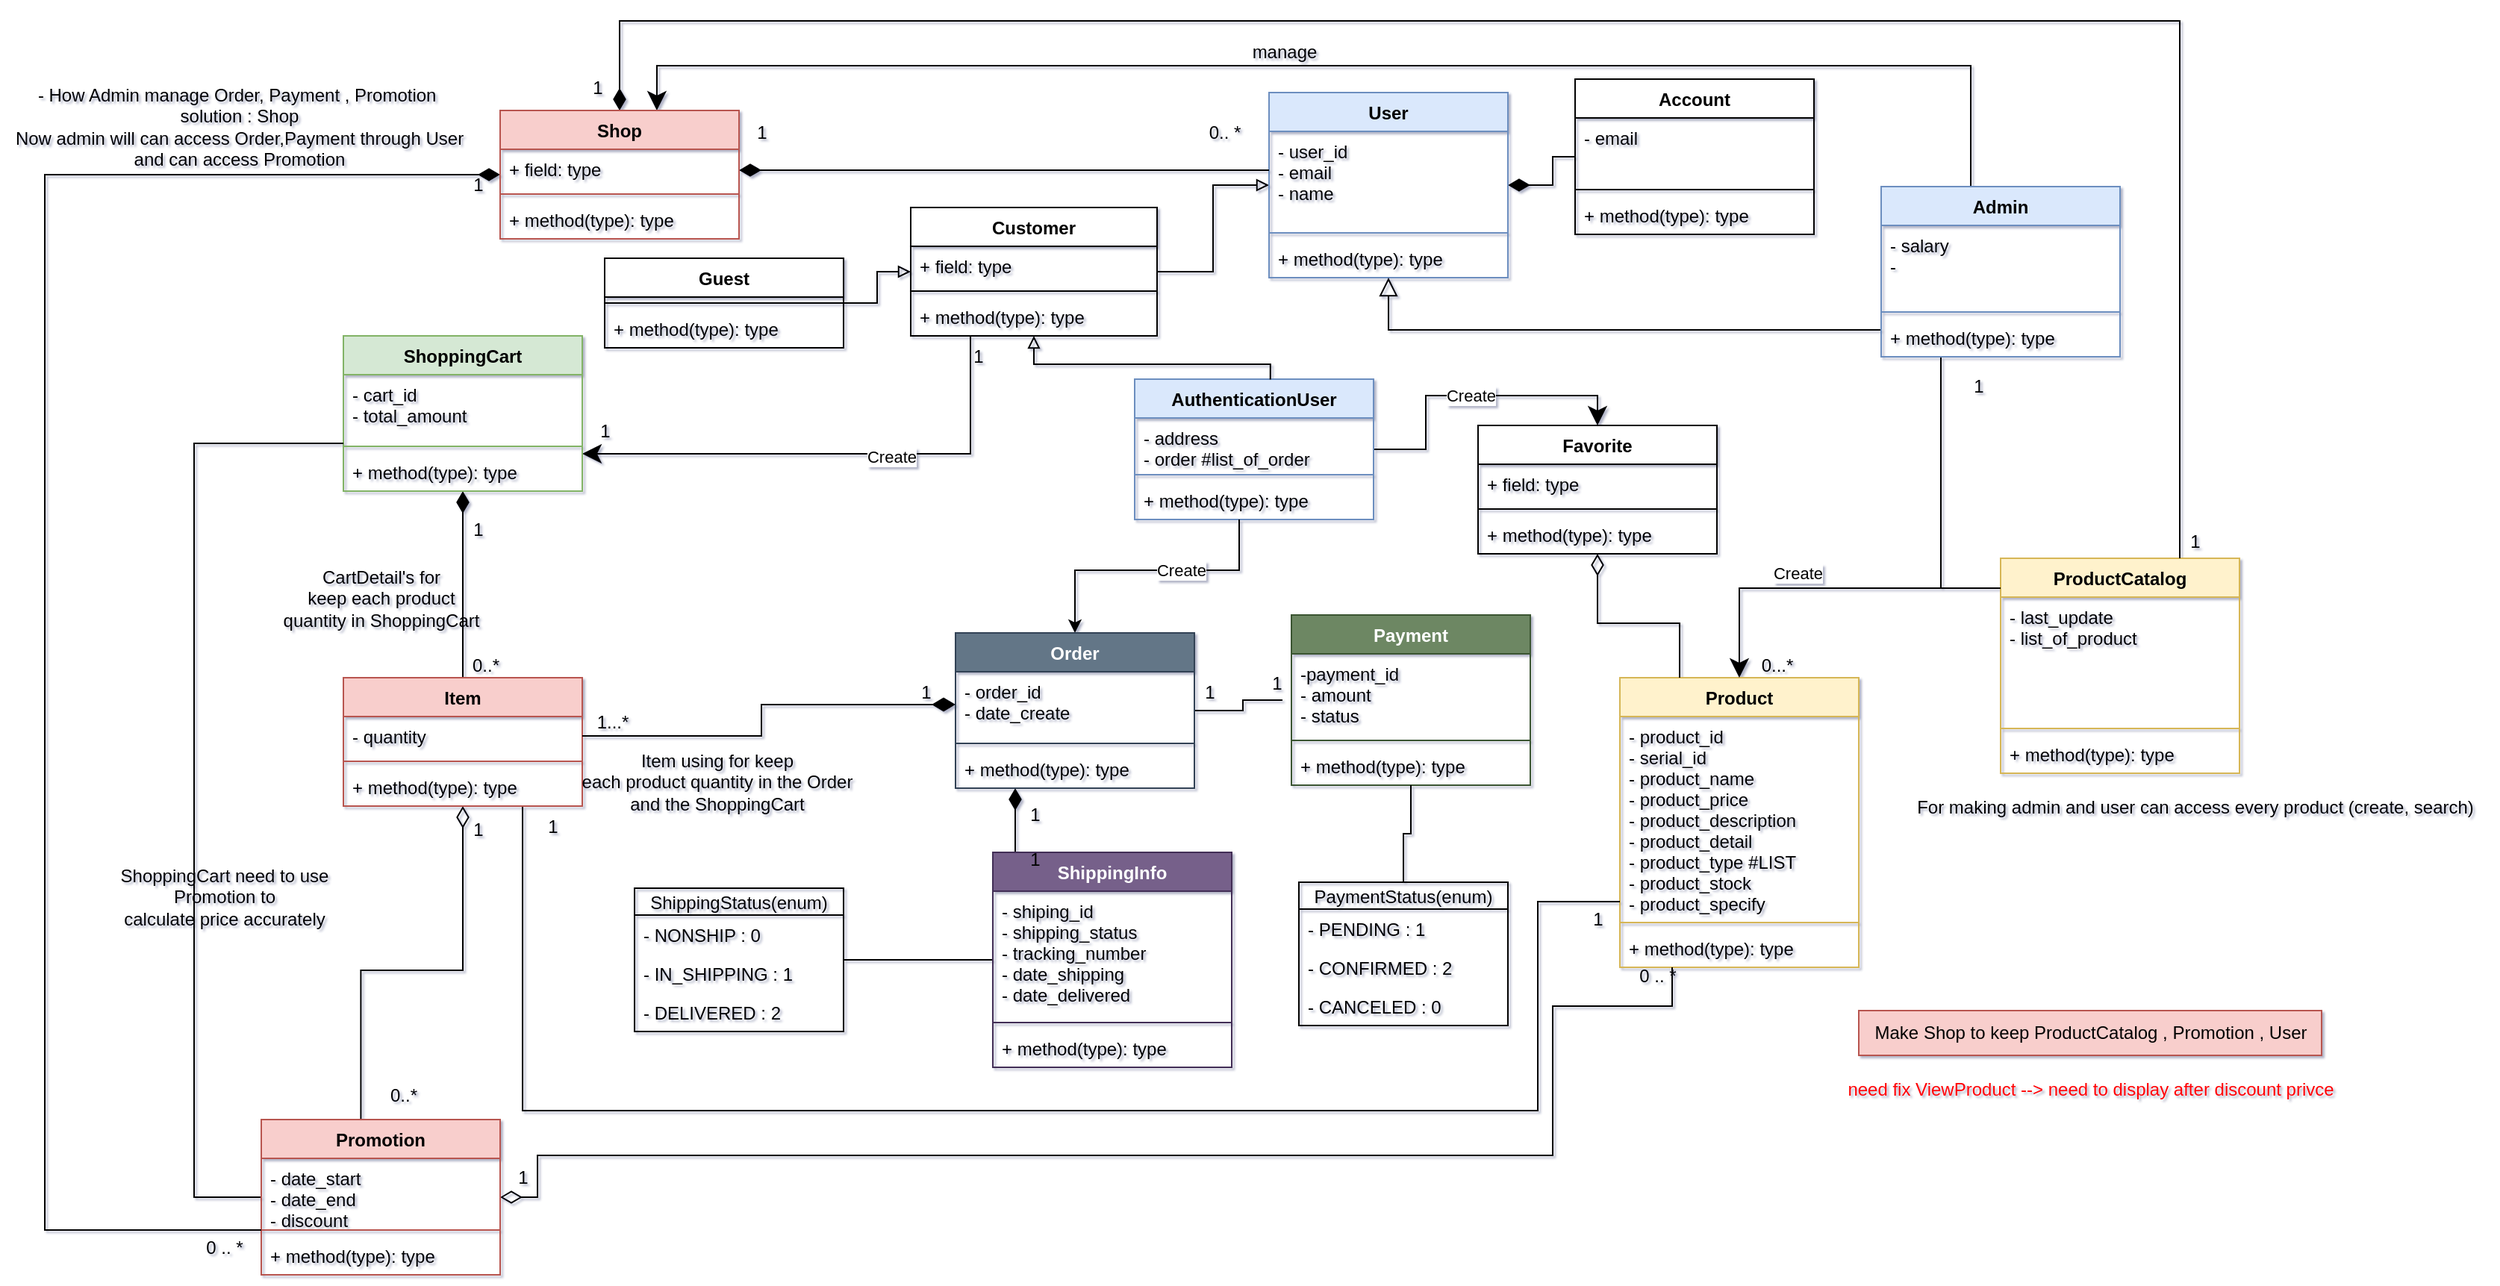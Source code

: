<mxfile version="20.8.16" type="device" pages="3"><diagram name="Class Diagram" id="yyQ4kviEXPBMAZ9-P4U_"><mxGraphModel dx="2195" dy="661" grid="1" gridSize="10" guides="1" tooltips="1" connect="1" arrows="1" fold="1" page="1" pageScale="1" pageWidth="1169" pageHeight="827" background="none" math="0" shadow="1"><root><mxCell id="0"/><mxCell id="1" parent="0"/><mxCell id="QvNh2gSMLt81Gz-3ZLz7-1" value="Product" style="swimlane;fontStyle=1;align=center;verticalAlign=top;childLayout=stackLayout;horizontal=1;startSize=26;horizontalStack=0;resizeParent=1;resizeParentMax=0;resizeLast=0;collapsible=1;marginBottom=0;fillColor=#fff2cc;strokeColor=#d6b656;" parent="1" vertex="1"><mxGeometry x="505" y="460" width="160" height="194" as="geometry"/></mxCell><mxCell id="QvNh2gSMLt81Gz-3ZLz7-2" value="- product_id&#10;- serial_id&#10;- product_name&#10;- product_price&#10;- product_description&#10;- product_detail&#10;- product_type #LIST&#10;- product_stock&#10;- product_specify" style="text;strokeColor=none;fillColor=none;align=left;verticalAlign=top;spacingLeft=4;spacingRight=4;overflow=hidden;rotatable=0;points=[[0,0.5],[1,0.5]];portConstraint=eastwest;" parent="QvNh2gSMLt81Gz-3ZLz7-1" vertex="1"><mxGeometry y="26" width="160" height="134" as="geometry"/></mxCell><mxCell id="QvNh2gSMLt81Gz-3ZLz7-3" value="" style="line;strokeWidth=1;fillColor=none;align=left;verticalAlign=middle;spacingTop=-1;spacingLeft=3;spacingRight=3;rotatable=0;labelPosition=right;points=[];portConstraint=eastwest;strokeColor=inherit;" parent="QvNh2gSMLt81Gz-3ZLz7-1" vertex="1"><mxGeometry y="160" width="160" height="8" as="geometry"/></mxCell><mxCell id="QvNh2gSMLt81Gz-3ZLz7-4" value="+ method(type): type" style="text;strokeColor=none;fillColor=none;align=left;verticalAlign=top;spacingLeft=4;spacingRight=4;overflow=hidden;rotatable=0;points=[[0,0.5],[1,0.5]];portConstraint=eastwest;" parent="QvNh2gSMLt81Gz-3ZLz7-1" vertex="1"><mxGeometry y="168" width="160" height="26" as="geometry"/></mxCell><mxCell id="QvNh2gSMLt81Gz-3ZLz7-5" value="ProductCatalog" style="swimlane;fontStyle=1;align=center;verticalAlign=top;childLayout=stackLayout;horizontal=1;startSize=26;horizontalStack=0;resizeParent=1;resizeParentMax=0;resizeLast=0;collapsible=1;marginBottom=0;fillColor=#fff2cc;strokeColor=#d6b656;" parent="1" vertex="1"><mxGeometry x="760" y="380" width="160" height="144" as="geometry"/></mxCell><mxCell id="QvNh2gSMLt81Gz-3ZLz7-6" value="- last_update&#10;- list_of_product" style="text;strokeColor=none;fillColor=none;align=left;verticalAlign=top;spacingLeft=4;spacingRight=4;overflow=hidden;rotatable=0;points=[[0,0.5],[1,0.5]];portConstraint=eastwest;" parent="QvNh2gSMLt81Gz-3ZLz7-5" vertex="1"><mxGeometry y="26" width="160" height="84" as="geometry"/></mxCell><mxCell id="QvNh2gSMLt81Gz-3ZLz7-7" value="" style="line;strokeWidth=1;fillColor=none;align=left;verticalAlign=middle;spacingTop=-1;spacingLeft=3;spacingRight=3;rotatable=0;labelPosition=right;points=[];portConstraint=eastwest;strokeColor=inherit;" parent="QvNh2gSMLt81Gz-3ZLz7-5" vertex="1"><mxGeometry y="110" width="160" height="8" as="geometry"/></mxCell><mxCell id="QvNh2gSMLt81Gz-3ZLz7-8" value="+ method(type): type" style="text;strokeColor=none;fillColor=none;align=left;verticalAlign=top;spacingLeft=4;spacingRight=4;overflow=hidden;rotatable=0;points=[[0,0.5],[1,0.5]];portConstraint=eastwest;" parent="QvNh2gSMLt81Gz-3ZLz7-5" vertex="1"><mxGeometry y="118" width="160" height="26" as="geometry"/></mxCell><mxCell id="NJMQVedMY5j0znwNlkeL-13" style="edgeStyle=orthogonalEdgeStyle;rounded=0;orthogonalLoop=1;jettySize=auto;html=1;startArrow=block;startFill=0;endArrow=none;endFill=0;" parent="1" source="QvNh2gSMLt81Gz-3ZLz7-9" target="NJMQVedMY5j0znwNlkeL-8" edge="1"><mxGeometry relative="1" as="geometry"/></mxCell><mxCell id="NJMQVedMY5j0znwNlkeL-21" style="edgeStyle=orthogonalEdgeStyle;rounded=0;orthogonalLoop=1;jettySize=auto;html=1;startArrow=diamondThin;startFill=1;endArrow=none;endFill=0;endSize=13;startSize=12;" parent="1" source="QvNh2gSMLt81Gz-3ZLz7-9" target="NJMQVedMY5j0znwNlkeL-17" edge="1"><mxGeometry relative="1" as="geometry"/></mxCell><mxCell id="QvNh2gSMLt81Gz-3ZLz7-9" value="User" style="swimlane;fontStyle=1;align=center;verticalAlign=top;childLayout=stackLayout;horizontal=1;startSize=26;horizontalStack=0;resizeParent=1;resizeParentMax=0;resizeLast=0;collapsible=1;marginBottom=0;fillColor=#dae8fc;strokeColor=#6c8ebf;" parent="1" vertex="1"><mxGeometry x="270" y="68" width="160" height="124" as="geometry"/></mxCell><mxCell id="QvNh2gSMLt81Gz-3ZLz7-10" value="- user_id&#10;- email&#10;- name&#10;" style="text;strokeColor=none;fillColor=none;align=left;verticalAlign=top;spacingLeft=4;spacingRight=4;overflow=hidden;rotatable=0;points=[[0,0.5],[1,0.5]];portConstraint=eastwest;" parent="QvNh2gSMLt81Gz-3ZLz7-9" vertex="1"><mxGeometry y="26" width="160" height="64" as="geometry"/></mxCell><mxCell id="QvNh2gSMLt81Gz-3ZLz7-11" value="" style="line;strokeWidth=1;fillColor=none;align=left;verticalAlign=middle;spacingTop=-1;spacingLeft=3;spacingRight=3;rotatable=0;labelPosition=right;points=[];portConstraint=eastwest;strokeColor=inherit;" parent="QvNh2gSMLt81Gz-3ZLz7-9" vertex="1"><mxGeometry y="90" width="160" height="8" as="geometry"/></mxCell><mxCell id="QvNh2gSMLt81Gz-3ZLz7-12" value="+ method(type): type" style="text;strokeColor=none;fillColor=none;align=left;verticalAlign=top;spacingLeft=4;spacingRight=4;overflow=hidden;rotatable=0;points=[[0,0.5],[1,0.5]];portConstraint=eastwest;" parent="QvNh2gSMLt81Gz-3ZLz7-9" vertex="1"><mxGeometry y="98" width="160" height="26" as="geometry"/></mxCell><mxCell id="QvNh2gSMLt81Gz-3ZLz7-74" style="edgeStyle=orthogonalEdgeStyle;rounded=0;orthogonalLoop=1;jettySize=auto;html=1;startArrow=none;startFill=0;endArrow=classic;endFill=1;startSize=12;endSize=10;" parent="1" source="NJMQVedMY5j0znwNlkeL-8" target="QvNh2gSMLt81Gz-3ZLz7-64" edge="1"><mxGeometry relative="1" as="geometry"><Array as="points"><mxPoint x="70" y="310"/></Array></mxGeometry></mxCell><mxCell id="QvNh2gSMLt81Gz-3ZLz7-75" value="Create" style="edgeLabel;html=1;align=center;verticalAlign=middle;resizable=0;points=[];" parent="QvNh2gSMLt81Gz-3ZLz7-74" vertex="1" connectable="0"><mxGeometry x="-0.222" y="2" relative="1" as="geometry"><mxPoint as="offset"/></mxGeometry></mxCell><mxCell id="QvNh2gSMLt81Gz-3ZLz7-145" style="edgeStyle=orthogonalEdgeStyle;rounded=0;orthogonalLoop=1;jettySize=auto;html=1;entryX=0.5;entryY=0;entryDx=0;entryDy=0;startArrow=none;startFill=0;endArrow=classic;endFill=1;startSize=12;endSize=10;" parent="1" source="QvNh2gSMLt81Gz-3ZLz7-13" target="QvNh2gSMLt81Gz-3ZLz7-141" edge="1"><mxGeometry relative="1" as="geometry"/></mxCell><mxCell id="QvNh2gSMLt81Gz-3ZLz7-146" value="Create" style="edgeLabel;html=1;align=center;verticalAlign=middle;resizable=0;points=[];" parent="QvNh2gSMLt81Gz-3ZLz7-145" vertex="1" connectable="0"><mxGeometry x="-0.019" relative="1" as="geometry"><mxPoint as="offset"/></mxGeometry></mxCell><mxCell id="QvNh2gSMLt81Gz-3ZLz7-13" value="AuthenticationUser" style="swimlane;fontStyle=1;align=center;verticalAlign=top;childLayout=stackLayout;horizontal=1;startSize=26;horizontalStack=0;resizeParent=1;resizeParentMax=0;resizeLast=0;collapsible=1;marginBottom=0;fillColor=#dae8fc;strokeColor=#6c8ebf;" parent="1" vertex="1"><mxGeometry x="180" y="260" width="160" height="94" as="geometry"/></mxCell><mxCell id="QvNh2gSMLt81Gz-3ZLz7-14" value="- address &#10;- order #list_of_order" style="text;strokeColor=none;fillColor=none;align=left;verticalAlign=top;spacingLeft=4;spacingRight=4;overflow=hidden;rotatable=0;points=[[0,0.5],[1,0.5]];portConstraint=eastwest;" parent="QvNh2gSMLt81Gz-3ZLz7-13" vertex="1"><mxGeometry y="26" width="160" height="34" as="geometry"/></mxCell><mxCell id="QvNh2gSMLt81Gz-3ZLz7-15" value="" style="line;strokeWidth=1;fillColor=none;align=left;verticalAlign=middle;spacingTop=-1;spacingLeft=3;spacingRight=3;rotatable=0;labelPosition=right;points=[];portConstraint=eastwest;strokeColor=inherit;" parent="QvNh2gSMLt81Gz-3ZLz7-13" vertex="1"><mxGeometry y="60" width="160" height="8" as="geometry"/></mxCell><mxCell id="QvNh2gSMLt81Gz-3ZLz7-16" value="+ method(type): type" style="text;strokeColor=none;fillColor=none;align=left;verticalAlign=top;spacingLeft=4;spacingRight=4;overflow=hidden;rotatable=0;points=[[0,0.5],[1,0.5]];portConstraint=eastwest;" parent="QvNh2gSMLt81Gz-3ZLz7-13" vertex="1"><mxGeometry y="68" width="160" height="26" as="geometry"/></mxCell><mxCell id="QvNh2gSMLt81Gz-3ZLz7-22" style="edgeStyle=orthogonalEdgeStyle;rounded=0;orthogonalLoop=1;jettySize=auto;html=1;endArrow=block;endFill=0;endSize=10;" parent="1" source="QvNh2gSMLt81Gz-3ZLz7-17" target="QvNh2gSMLt81Gz-3ZLz7-9" edge="1"><mxGeometry relative="1" as="geometry"><Array as="points"><mxPoint x="470" y="227"/><mxPoint x="410" y="227"/></Array></mxGeometry></mxCell><mxCell id="QvNh2gSMLt81Gz-3ZLz7-30" value="Create" style="edgeStyle=orthogonalEdgeStyle;rounded=0;orthogonalLoop=1;jettySize=auto;html=1;entryX=0.5;entryY=0;entryDx=0;entryDy=0;endArrow=classic;endFill=1;endSize=10;" parent="1" source="QvNh2gSMLt81Gz-3ZLz7-17" target="QvNh2gSMLt81Gz-3ZLz7-1" edge="1"><mxGeometry x="0.434" y="-10" relative="1" as="geometry"><Array as="points"><mxPoint x="720" y="400"/><mxPoint x="585" y="400"/></Array><mxPoint as="offset"/></mxGeometry></mxCell><mxCell id="QvNh2gSMLt81Gz-3ZLz7-35" style="edgeStyle=orthogonalEdgeStyle;rounded=0;orthogonalLoop=1;jettySize=auto;html=1;endArrow=none;endFill=0;endSize=10;" parent="1" source="QvNh2gSMLt81Gz-3ZLz7-17" target="QvNh2gSMLt81Gz-3ZLz7-5" edge="1"><mxGeometry relative="1" as="geometry"><Array as="points"><mxPoint x="720" y="400"/></Array></mxGeometry></mxCell><mxCell id="QvNh2gSMLt81Gz-3ZLz7-136" style="edgeStyle=orthogonalEdgeStyle;rounded=0;orthogonalLoop=1;jettySize=auto;html=1;entryX=0.656;entryY=0;entryDx=0;entryDy=0;entryPerimeter=0;startArrow=none;startFill=0;endArrow=classic;endFill=1;startSize=12;endSize=10;" parent="1" source="QvNh2gSMLt81Gz-3ZLz7-17" target="QvNh2gSMLt81Gz-3ZLz7-118" edge="1"><mxGeometry relative="1" as="geometry"><Array as="points"><mxPoint x="740" y="50"/><mxPoint x="-140" y="50"/></Array></mxGeometry></mxCell><mxCell id="QvNh2gSMLt81Gz-3ZLz7-17" value="Admin" style="swimlane;fontStyle=1;align=center;verticalAlign=top;childLayout=stackLayout;horizontal=1;startSize=26;horizontalStack=0;resizeParent=1;resizeParentMax=0;resizeLast=0;collapsible=1;marginBottom=0;fillColor=#dae8fc;strokeColor=#6c8ebf;" parent="1" vertex="1"><mxGeometry x="680" y="131" width="160" height="114" as="geometry"/></mxCell><mxCell id="QvNh2gSMLt81Gz-3ZLz7-18" value="- salary&#10;- " style="text;strokeColor=none;fillColor=none;align=left;verticalAlign=top;spacingLeft=4;spacingRight=4;overflow=hidden;rotatable=0;points=[[0,0.5],[1,0.5]];portConstraint=eastwest;" parent="QvNh2gSMLt81Gz-3ZLz7-17" vertex="1"><mxGeometry y="26" width="160" height="54" as="geometry"/></mxCell><mxCell id="QvNh2gSMLt81Gz-3ZLz7-19" value="" style="line;strokeWidth=1;fillColor=none;align=left;verticalAlign=middle;spacingTop=-1;spacingLeft=3;spacingRight=3;rotatable=0;labelPosition=right;points=[];portConstraint=eastwest;strokeColor=inherit;" parent="QvNh2gSMLt81Gz-3ZLz7-17" vertex="1"><mxGeometry y="80" width="160" height="8" as="geometry"/></mxCell><mxCell id="QvNh2gSMLt81Gz-3ZLz7-20" value="+ method(type): type" style="text;strokeColor=none;fillColor=none;align=left;verticalAlign=top;spacingLeft=4;spacingRight=4;overflow=hidden;rotatable=0;points=[[0,0.5],[1,0.5]];portConstraint=eastwest;" parent="QvNh2gSMLt81Gz-3ZLz7-17" vertex="1"><mxGeometry y="88" width="160" height="26" as="geometry"/></mxCell><mxCell id="QvNh2gSMLt81Gz-3ZLz7-45" style="edgeStyle=orthogonalEdgeStyle;rounded=0;orthogonalLoop=1;jettySize=auto;html=1;startArrow=classic;startFill=1;endArrow=none;endFill=0;endSize=10;" parent="1" source="QvNh2gSMLt81Gz-3ZLz7-41" target="QvNh2gSMLt81Gz-3ZLz7-13" edge="1"><mxGeometry relative="1" as="geometry"><Array as="points"><mxPoint x="140" y="388"/><mxPoint x="250" y="388"/></Array></mxGeometry></mxCell><mxCell id="QvNh2gSMLt81Gz-3ZLz7-58" value="Create" style="edgeLabel;html=1;align=center;verticalAlign=middle;resizable=0;points=[];" parent="QvNh2gSMLt81Gz-3ZLz7-45" vertex="1" connectable="0"><mxGeometry x="0.216" relative="1" as="geometry"><mxPoint as="offset"/></mxGeometry></mxCell><mxCell id="QvNh2gSMLt81Gz-3ZLz7-57" style="edgeStyle=orthogonalEdgeStyle;rounded=0;orthogonalLoop=1;jettySize=auto;html=1;startArrow=diamondThin;startFill=1;endArrow=none;endFill=0;endSize=10;startSize=12;" parent="1" source="QvNh2gSMLt81Gz-3ZLz7-41" target="QvNh2gSMLt81Gz-3ZLz7-52" edge="1"><mxGeometry relative="1" as="geometry"><Array as="points"><mxPoint x="100" y="570"/><mxPoint x="100" y="570"/></Array></mxGeometry></mxCell><mxCell id="NJMQVedMY5j0znwNlkeL-33" style="edgeStyle=orthogonalEdgeStyle;rounded=0;orthogonalLoop=1;jettySize=auto;html=1;fontColor=#000000;startArrow=none;startFill=0;endArrow=none;endFill=0;startSize=12;endSize=13;targetPerimeterSpacing=6;" parent="1" source="QvNh2gSMLt81Gz-3ZLz7-41" target="QvNh2gSMLt81Gz-3ZLz7-109" edge="1"><mxGeometry relative="1" as="geometry"/></mxCell><mxCell id="QvNh2gSMLt81Gz-3ZLz7-41" value="Order" style="swimlane;fontStyle=1;align=center;verticalAlign=top;childLayout=stackLayout;horizontal=1;startSize=26;horizontalStack=0;resizeParent=1;resizeParentMax=0;resizeLast=0;collapsible=1;marginBottom=0;fillColor=#647687;fontColor=#ffffff;strokeColor=#314354;" parent="1" vertex="1"><mxGeometry x="60" y="430" width="160" height="104" as="geometry"/></mxCell><mxCell id="QvNh2gSMLt81Gz-3ZLz7-42" value="- order_id&#10;- date_create&#10;" style="text;strokeColor=none;fillColor=none;align=left;verticalAlign=top;spacingLeft=4;spacingRight=4;overflow=hidden;rotatable=0;points=[[0,0.5],[1,0.5]];portConstraint=eastwest;" parent="QvNh2gSMLt81Gz-3ZLz7-41" vertex="1"><mxGeometry y="26" width="160" height="44" as="geometry"/></mxCell><mxCell id="QvNh2gSMLt81Gz-3ZLz7-43" value="" style="line;strokeWidth=1;fillColor=none;align=left;verticalAlign=middle;spacingTop=-1;spacingLeft=3;spacingRight=3;rotatable=0;labelPosition=right;points=[];portConstraint=eastwest;strokeColor=inherit;" parent="QvNh2gSMLt81Gz-3ZLz7-41" vertex="1"><mxGeometry y="70" width="160" height="8" as="geometry"/></mxCell><mxCell id="QvNh2gSMLt81Gz-3ZLz7-44" value="+ method(type): type" style="text;strokeColor=none;fillColor=none;align=left;verticalAlign=top;spacingLeft=4;spacingRight=4;overflow=hidden;rotatable=0;points=[[0,0.5],[1,0.5]];portConstraint=eastwest;" parent="QvNh2gSMLt81Gz-3ZLz7-41" vertex="1"><mxGeometry y="78" width="160" height="26" as="geometry"/></mxCell><mxCell id="QvNh2gSMLt81Gz-3ZLz7-170" style="edgeStyle=orthogonalEdgeStyle;rounded=0;orthogonalLoop=1;jettySize=auto;html=1;startArrow=none;startFill=0;endArrow=none;endFill=0;startSize=12;endSize=10;" parent="1" source="QvNh2gSMLt81Gz-3ZLz7-52" target="QvNh2gSMLt81Gz-3ZLz7-159" edge="1"><mxGeometry relative="1" as="geometry"/></mxCell><mxCell id="QvNh2gSMLt81Gz-3ZLz7-52" value="ShippingInfo" style="swimlane;fontStyle=1;align=center;verticalAlign=top;childLayout=stackLayout;horizontal=1;startSize=26;horizontalStack=0;resizeParent=1;resizeParentMax=0;resizeLast=0;collapsible=1;marginBottom=0;fillColor=#76608a;fontColor=#ffffff;strokeColor=#432D57;" parent="1" vertex="1"><mxGeometry x="85" y="577" width="160" height="144" as="geometry"/></mxCell><mxCell id="QvNh2gSMLt81Gz-3ZLz7-53" value="- shiping_id&#10;- shipping_status&#10;- tracking_number&#10;- date_shipping&#10;- date_delivered" style="text;strokeColor=none;fillColor=none;align=left;verticalAlign=top;spacingLeft=4;spacingRight=4;overflow=hidden;rotatable=0;points=[[0,0.5],[1,0.5]];portConstraint=eastwest;" parent="QvNh2gSMLt81Gz-3ZLz7-52" vertex="1"><mxGeometry y="26" width="160" height="84" as="geometry"/></mxCell><mxCell id="QvNh2gSMLt81Gz-3ZLz7-54" value="" style="line;strokeWidth=1;fillColor=none;align=left;verticalAlign=middle;spacingTop=-1;spacingLeft=3;spacingRight=3;rotatable=0;labelPosition=right;points=[];portConstraint=eastwest;strokeColor=inherit;" parent="QvNh2gSMLt81Gz-3ZLz7-52" vertex="1"><mxGeometry y="110" width="160" height="8" as="geometry"/></mxCell><mxCell id="QvNh2gSMLt81Gz-3ZLz7-55" value="+ method(type): type" style="text;strokeColor=none;fillColor=none;align=left;verticalAlign=top;spacingLeft=4;spacingRight=4;overflow=hidden;rotatable=0;points=[[0,0.5],[1,0.5]];portConstraint=eastwest;" parent="QvNh2gSMLt81Gz-3ZLz7-52" vertex="1"><mxGeometry y="118" width="160" height="26" as="geometry"/></mxCell><mxCell id="QvNh2gSMLt81Gz-3ZLz7-76" style="edgeStyle=orthogonalEdgeStyle;rounded=0;orthogonalLoop=1;jettySize=auto;html=1;startArrow=diamondThin;startFill=1;endArrow=none;endFill=0;startSize=12;endSize=10;" parent="1" source="QvNh2gSMLt81Gz-3ZLz7-64" target="QvNh2gSMLt81Gz-3ZLz7-69" edge="1"><mxGeometry relative="1" as="geometry"/></mxCell><mxCell id="QvNh2gSMLt81Gz-3ZLz7-64" value="ShoppingCart" style="swimlane;fontStyle=1;align=center;verticalAlign=top;childLayout=stackLayout;horizontal=1;startSize=26;horizontalStack=0;resizeParent=1;resizeParentMax=0;resizeLast=0;collapsible=1;marginBottom=0;fillColor=#d5e8d4;strokeColor=#82b366;" parent="1" vertex="1"><mxGeometry x="-350" y="231" width="160" height="104" as="geometry"/></mxCell><mxCell id="QvNh2gSMLt81Gz-3ZLz7-65" value="- cart_id&#10;- total_amount" style="text;strokeColor=none;fillColor=none;align=left;verticalAlign=top;spacingLeft=4;spacingRight=4;overflow=hidden;rotatable=0;points=[[0,0.5],[1,0.5]];portConstraint=eastwest;" parent="QvNh2gSMLt81Gz-3ZLz7-64" vertex="1"><mxGeometry y="26" width="160" height="44" as="geometry"/></mxCell><mxCell id="QvNh2gSMLt81Gz-3ZLz7-66" value="" style="line;strokeWidth=1;fillColor=none;align=left;verticalAlign=middle;spacingTop=-1;spacingLeft=3;spacingRight=3;rotatable=0;labelPosition=right;points=[];portConstraint=eastwest;strokeColor=inherit;" parent="QvNh2gSMLt81Gz-3ZLz7-64" vertex="1"><mxGeometry y="70" width="160" height="8" as="geometry"/></mxCell><mxCell id="QvNh2gSMLt81Gz-3ZLz7-67" value="+ method(type): type" style="text;strokeColor=none;fillColor=none;align=left;verticalAlign=top;spacingLeft=4;spacingRight=4;overflow=hidden;rotatable=0;points=[[0,0.5],[1,0.5]];portConstraint=eastwest;" parent="QvNh2gSMLt81Gz-3ZLz7-64" vertex="1"><mxGeometry y="78" width="160" height="26" as="geometry"/></mxCell><mxCell id="QvNh2gSMLt81Gz-3ZLz7-78" style="edgeStyle=orthogonalEdgeStyle;rounded=0;orthogonalLoop=1;jettySize=auto;html=1;startArrow=none;startFill=0;endArrow=none;endFill=0;startSize=12;endSize=10;" parent="1" source="QvNh2gSMLt81Gz-3ZLz7-69" target="QvNh2gSMLt81Gz-3ZLz7-1" edge="1"><mxGeometry relative="1" as="geometry"><Array as="points"><mxPoint x="-230" y="750"/><mxPoint x="450" y="750"/><mxPoint x="450" y="610"/></Array></mxGeometry></mxCell><mxCell id="NJMQVedMY5j0znwNlkeL-25" style="edgeStyle=orthogonalEdgeStyle;rounded=0;orthogonalLoop=1;jettySize=auto;html=1;entryX=0.417;entryY=0.014;entryDx=0;entryDy=0;entryPerimeter=0;fontColor=#ff0000;startArrow=diamondThin;startFill=0;endArrow=none;endFill=0;startSize=12;endSize=13;targetPerimeterSpacing=6;" parent="1" source="QvNh2gSMLt81Gz-3ZLz7-69" target="QvNh2gSMLt81Gz-3ZLz7-103" edge="1"><mxGeometry relative="1" as="geometry"/></mxCell><mxCell id="QvNh2gSMLt81Gz-3ZLz7-69" value="Item" style="swimlane;fontStyle=1;align=center;verticalAlign=top;childLayout=stackLayout;horizontal=1;startSize=26;horizontalStack=0;resizeParent=1;resizeParentMax=0;resizeLast=0;collapsible=1;marginBottom=0;fillColor=#f8cecc;strokeColor=#b85450;" parent="1" vertex="1"><mxGeometry x="-350" y="460" width="160" height="86" as="geometry"/></mxCell><mxCell id="QvNh2gSMLt81Gz-3ZLz7-70" value="- quantity" style="text;strokeColor=none;fillColor=none;align=left;verticalAlign=top;spacingLeft=4;spacingRight=4;overflow=hidden;rotatable=0;points=[[0,0.5],[1,0.5]];portConstraint=eastwest;" parent="QvNh2gSMLt81Gz-3ZLz7-69" vertex="1"><mxGeometry y="26" width="160" height="26" as="geometry"/></mxCell><mxCell id="QvNh2gSMLt81Gz-3ZLz7-71" value="" style="line;strokeWidth=1;fillColor=none;align=left;verticalAlign=middle;spacingTop=-1;spacingLeft=3;spacingRight=3;rotatable=0;labelPosition=right;points=[];portConstraint=eastwest;strokeColor=inherit;" parent="QvNh2gSMLt81Gz-3ZLz7-69" vertex="1"><mxGeometry y="52" width="160" height="8" as="geometry"/></mxCell><mxCell id="QvNh2gSMLt81Gz-3ZLz7-72" value="+ method(type): type" style="text;strokeColor=none;fillColor=none;align=left;verticalAlign=top;spacingLeft=4;spacingRight=4;overflow=hidden;rotatable=0;points=[[0,0.5],[1,0.5]];portConstraint=eastwest;" parent="QvNh2gSMLt81Gz-3ZLz7-69" vertex="1"><mxGeometry y="60" width="160" height="26" as="geometry"/></mxCell><mxCell id="QvNh2gSMLt81Gz-3ZLz7-79" value="For making admin and user can access every product (create, search)" style="text;html=1;align=center;verticalAlign=middle;resizable=0;points=[];autosize=1;strokeColor=none;fillColor=none;" parent="1" vertex="1"><mxGeometry x="690" y="532" width="400" height="30" as="geometry"/></mxCell><mxCell id="QvNh2gSMLt81Gz-3ZLz7-85" value="1" style="text;html=1;align=center;verticalAlign=middle;resizable=0;points=[];autosize=1;strokeColor=none;fillColor=none;" parent="1" vertex="1"><mxGeometry x="730" y="250" width="30" height="30" as="geometry"/></mxCell><mxCell id="QvNh2gSMLt81Gz-3ZLz7-86" value="0...*" style="text;html=1;align=center;verticalAlign=middle;resizable=0;points=[];autosize=1;strokeColor=none;fillColor=none;" parent="1" vertex="1"><mxGeometry x="590" y="437" width="40" height="30" as="geometry"/></mxCell><mxCell id="QvNh2gSMLt81Gz-3ZLz7-92" value="1" style="text;html=1;align=center;verticalAlign=middle;resizable=0;points=[];autosize=1;strokeColor=none;fillColor=none;" parent="1" vertex="1"><mxGeometry x="60" y="230" width="30" height="30" as="geometry"/></mxCell><mxCell id="QvNh2gSMLt81Gz-3ZLz7-93" value="1" style="text;html=1;align=center;verticalAlign=middle;resizable=0;points=[];autosize=1;strokeColor=none;fillColor=none;" parent="1" vertex="1"><mxGeometry x="-190" y="280" width="30" height="30" as="geometry"/></mxCell><mxCell id="QvNh2gSMLt81Gz-3ZLz7-94" value="1" style="text;html=1;align=center;verticalAlign=middle;resizable=0;points=[];autosize=1;strokeColor=none;fillColor=none;" parent="1" vertex="1"><mxGeometry x="-275" y="346" width="30" height="30" as="geometry"/></mxCell><mxCell id="QvNh2gSMLt81Gz-3ZLz7-95" value="0..*" style="text;html=1;align=center;verticalAlign=middle;resizable=0;points=[];autosize=1;strokeColor=none;fillColor=none;" parent="1" vertex="1"><mxGeometry x="-275" y="437" width="40" height="30" as="geometry"/></mxCell><mxCell id="QvNh2gSMLt81Gz-3ZLz7-96" value="1" style="text;html=1;align=center;verticalAlign=middle;resizable=0;points=[];autosize=1;strokeColor=none;fillColor=none;" parent="1" vertex="1"><mxGeometry x="-275" y="547" width="30" height="30" as="geometry"/></mxCell><mxCell id="QvNh2gSMLt81Gz-3ZLz7-97" value="1" style="text;html=1;align=center;verticalAlign=middle;resizable=0;points=[];autosize=1;strokeColor=none;fillColor=none;" parent="1" vertex="1"><mxGeometry x="475" y="607" width="30" height="30" as="geometry"/></mxCell><mxCell id="QvNh2gSMLt81Gz-3ZLz7-98" value="Item using for keep &lt;br&gt;each product quantity in the Order &lt;br&gt;and the ShoppingCart" style="text;html=1;align=center;verticalAlign=middle;resizable=0;points=[];autosize=1;strokeColor=none;fillColor=none;" parent="1" vertex="1"><mxGeometry x="-200" y="500" width="200" height="60" as="geometry"/></mxCell><mxCell id="QvNh2gSMLt81Gz-3ZLz7-99" value="CartDetail's for &lt;br&gt;keep each product &lt;br&gt;quantity in ShoppingCart" style="text;html=1;align=center;verticalAlign=middle;resizable=0;points=[];autosize=1;strokeColor=none;fillColor=none;" parent="1" vertex="1"><mxGeometry x="-400" y="377" width="150" height="60" as="geometry"/></mxCell><mxCell id="QvNh2gSMLt81Gz-3ZLz7-101" value="1" style="text;html=1;align=center;verticalAlign=middle;resizable=0;points=[];autosize=1;strokeColor=none;fillColor=none;" parent="1" vertex="1"><mxGeometry x="97.5" y="567" width="30" height="30" as="geometry"/></mxCell><mxCell id="QvNh2gSMLt81Gz-3ZLz7-102" value="1" style="text;html=1;align=center;verticalAlign=middle;resizable=0;points=[];autosize=1;strokeColor=none;fillColor=none;" parent="1" vertex="1"><mxGeometry x="97.5" y="537" width="30" height="30" as="geometry"/></mxCell><mxCell id="QvNh2gSMLt81Gz-3ZLz7-107" style="edgeStyle=orthogonalEdgeStyle;rounded=0;orthogonalLoop=1;jettySize=auto;html=1;startArrow=diamondThin;startFill=0;endArrow=none;endFill=0;startSize=12;endSize=10;" parent="1" source="QvNh2gSMLt81Gz-3ZLz7-103" target="QvNh2gSMLt81Gz-3ZLz7-1" edge="1"><mxGeometry relative="1" as="geometry"><Array as="points"><mxPoint x="-220" y="808"/><mxPoint x="-220" y="780"/><mxPoint x="460" y="780"/><mxPoint x="460" y="680"/><mxPoint x="540" y="680"/></Array></mxGeometry></mxCell><mxCell id="QvNh2gSMLt81Gz-3ZLz7-108" style="edgeStyle=orthogonalEdgeStyle;rounded=0;orthogonalLoop=1;jettySize=auto;html=1;startArrow=none;startFill=0;endArrow=none;endFill=0;startSize=12;endSize=10;" parent="1" source="QvNh2gSMLt81Gz-3ZLz7-103" target="QvNh2gSMLt81Gz-3ZLz7-64" edge="1"><mxGeometry relative="1" as="geometry"><Array as="points"><mxPoint x="-450" y="808"/><mxPoint x="-450" y="303"/></Array></mxGeometry></mxCell><mxCell id="QvNh2gSMLt81Gz-3ZLz7-103" value="Promotion" style="swimlane;fontStyle=1;align=center;verticalAlign=top;childLayout=stackLayout;horizontal=1;startSize=26;horizontalStack=0;resizeParent=1;resizeParentMax=0;resizeLast=0;collapsible=1;marginBottom=0;fillColor=#f8cecc;strokeColor=#b85450;" parent="1" vertex="1"><mxGeometry x="-405" y="756" width="160" height="104" as="geometry"/></mxCell><mxCell id="QvNh2gSMLt81Gz-3ZLz7-104" value="- date_start &#10;- date_end&#10;- discount" style="text;strokeColor=none;fillColor=none;align=left;verticalAlign=top;spacingLeft=4;spacingRight=4;overflow=hidden;rotatable=0;points=[[0,0.5],[1,0.5]];portConstraint=eastwest;" parent="QvNh2gSMLt81Gz-3ZLz7-103" vertex="1"><mxGeometry y="26" width="160" height="44" as="geometry"/></mxCell><mxCell id="QvNh2gSMLt81Gz-3ZLz7-105" value="" style="line;strokeWidth=1;fillColor=none;align=left;verticalAlign=middle;spacingTop=-1;spacingLeft=3;spacingRight=3;rotatable=0;labelPosition=right;points=[];portConstraint=eastwest;strokeColor=inherit;" parent="QvNh2gSMLt81Gz-3ZLz7-103" vertex="1"><mxGeometry y="70" width="160" height="8" as="geometry"/></mxCell><mxCell id="QvNh2gSMLt81Gz-3ZLz7-106" value="+ method(type): type" style="text;strokeColor=none;fillColor=none;align=left;verticalAlign=top;spacingLeft=4;spacingRight=4;overflow=hidden;rotatable=0;points=[[0,0.5],[1,0.5]];portConstraint=eastwest;" parent="QvNh2gSMLt81Gz-3ZLz7-103" vertex="1"><mxGeometry y="78" width="160" height="26" as="geometry"/></mxCell><mxCell id="QvNh2gSMLt81Gz-3ZLz7-109" value="Payment" style="swimlane;fontStyle=1;align=center;verticalAlign=top;childLayout=stackLayout;horizontal=1;startSize=26;horizontalStack=0;resizeParent=1;resizeParentMax=0;resizeLast=0;collapsible=1;marginBottom=0;fillColor=#6d8764;fontColor=#ffffff;strokeColor=#3A5431;" parent="1" vertex="1"><mxGeometry x="285" y="418" width="160" height="114" as="geometry"/></mxCell><mxCell id="QvNh2gSMLt81Gz-3ZLz7-110" value="-payment_id&#10;- amount&#10;- status" style="text;strokeColor=none;fillColor=none;align=left;verticalAlign=top;spacingLeft=4;spacingRight=4;overflow=hidden;rotatable=0;points=[[0,0.5],[1,0.5]];portConstraint=eastwest;" parent="QvNh2gSMLt81Gz-3ZLz7-109" vertex="1"><mxGeometry y="26" width="160" height="54" as="geometry"/></mxCell><mxCell id="QvNh2gSMLt81Gz-3ZLz7-111" value="" style="line;strokeWidth=1;fillColor=none;align=left;verticalAlign=middle;spacingTop=-1;spacingLeft=3;spacingRight=3;rotatable=0;labelPosition=right;points=[];portConstraint=eastwest;strokeColor=inherit;" parent="QvNh2gSMLt81Gz-3ZLz7-109" vertex="1"><mxGeometry y="80" width="160" height="8" as="geometry"/></mxCell><mxCell id="QvNh2gSMLt81Gz-3ZLz7-112" value="+ method(type): type" style="text;strokeColor=none;fillColor=none;align=left;verticalAlign=top;spacingLeft=4;spacingRight=4;overflow=hidden;rotatable=0;points=[[0,0.5],[1,0.5]];portConstraint=eastwest;" parent="QvNh2gSMLt81Gz-3ZLz7-109" vertex="1"><mxGeometry y="88" width="160" height="26" as="geometry"/></mxCell><mxCell id="QvNh2gSMLt81Gz-3ZLz7-116" value="- How Admin manage Order, Payment , Promotion&amp;nbsp;&lt;br&gt;solution : Shop&lt;br&gt;Now admin will can access Order,Payment through User&lt;br&gt;and can access Promotion" style="text;html=1;align=center;verticalAlign=middle;resizable=0;points=[];autosize=1;strokeColor=none;fillColor=none;" parent="1" vertex="1"><mxGeometry x="-580" y="56" width="320" height="70" as="geometry"/></mxCell><mxCell id="QvNh2gSMLt81Gz-3ZLz7-126" style="edgeStyle=orthogonalEdgeStyle;rounded=0;orthogonalLoop=1;jettySize=auto;html=1;startArrow=diamondThin;startFill=1;endArrow=none;endFill=0;startSize=12;endSize=10;" parent="1" source="QvNh2gSMLt81Gz-3ZLz7-118" target="QvNh2gSMLt81Gz-3ZLz7-10" edge="1"><mxGeometry relative="1" as="geometry"><Array as="points"><mxPoint x="110" y="120"/><mxPoint x="110" y="120"/></Array></mxGeometry></mxCell><mxCell id="QvNh2gSMLt81Gz-3ZLz7-130" style="edgeStyle=orthogonalEdgeStyle;rounded=0;orthogonalLoop=1;jettySize=auto;html=1;startArrow=diamondThin;startFill=1;endArrow=none;endFill=0;startSize=12;endSize=10;" parent="1" source="QvNh2gSMLt81Gz-3ZLz7-118" target="QvNh2gSMLt81Gz-3ZLz7-103" edge="1"><mxGeometry relative="1" as="geometry"><Array as="points"><mxPoint x="-550" y="123"/><mxPoint x="-550" y="830"/></Array></mxGeometry></mxCell><mxCell id="NJMQVedMY5j0znwNlkeL-36" style="edgeStyle=orthogonalEdgeStyle;rounded=0;orthogonalLoop=1;jettySize=auto;html=1;entryX=0.75;entryY=0;entryDx=0;entryDy=0;fontColor=#000000;startArrow=diamondThin;startFill=1;endArrow=none;endFill=0;startSize=12;endSize=13;targetPerimeterSpacing=6;" parent="1" source="QvNh2gSMLt81Gz-3ZLz7-118" target="QvNh2gSMLt81Gz-3ZLz7-5" edge="1"><mxGeometry relative="1" as="geometry"><Array as="points"><mxPoint x="-165" y="20"/><mxPoint x="880" y="20"/></Array></mxGeometry></mxCell><mxCell id="QvNh2gSMLt81Gz-3ZLz7-118" value="Shop" style="swimlane;fontStyle=1;align=center;verticalAlign=top;childLayout=stackLayout;horizontal=1;startSize=26;horizontalStack=0;resizeParent=1;resizeParentMax=0;resizeLast=0;collapsible=1;marginBottom=0;fillColor=#f8cecc;strokeColor=#b85450;" parent="1" vertex="1"><mxGeometry x="-245" y="80" width="160" height="86" as="geometry"/></mxCell><mxCell id="QvNh2gSMLt81Gz-3ZLz7-119" value="+ field: type" style="text;strokeColor=none;fillColor=none;align=left;verticalAlign=top;spacingLeft=4;spacingRight=4;overflow=hidden;rotatable=0;points=[[0,0.5],[1,0.5]];portConstraint=eastwest;" parent="QvNh2gSMLt81Gz-3ZLz7-118" vertex="1"><mxGeometry y="26" width="160" height="26" as="geometry"/></mxCell><mxCell id="QvNh2gSMLt81Gz-3ZLz7-120" value="" style="line;strokeWidth=1;fillColor=none;align=left;verticalAlign=middle;spacingTop=-1;spacingLeft=3;spacingRight=3;rotatable=0;labelPosition=right;points=[];portConstraint=eastwest;strokeColor=inherit;" parent="QvNh2gSMLt81Gz-3ZLz7-118" vertex="1"><mxGeometry y="52" width="160" height="8" as="geometry"/></mxCell><mxCell id="QvNh2gSMLt81Gz-3ZLz7-121" value="+ method(type): type" style="text;strokeColor=none;fillColor=none;align=left;verticalAlign=top;spacingLeft=4;spacingRight=4;overflow=hidden;rotatable=0;points=[[0,0.5],[1,0.5]];portConstraint=eastwest;" parent="QvNh2gSMLt81Gz-3ZLz7-118" vertex="1"><mxGeometry y="60" width="160" height="26" as="geometry"/></mxCell><mxCell id="QvNh2gSMLt81Gz-3ZLz7-127" value="1" style="text;html=1;align=center;verticalAlign=middle;resizable=0;points=[];autosize=1;strokeColor=none;fillColor=none;" parent="1" vertex="1"><mxGeometry x="-85" y="80" width="30" height="30" as="geometry"/></mxCell><mxCell id="QvNh2gSMLt81Gz-3ZLz7-128" value="0.. *" style="text;html=1;align=center;verticalAlign=middle;resizable=0;points=[];autosize=1;strokeColor=none;fillColor=none;" parent="1" vertex="1"><mxGeometry x="220" y="80" width="40" height="30" as="geometry"/></mxCell><mxCell id="QvNh2gSMLt81Gz-3ZLz7-131" value="ShoppingCart need to use &lt;br&gt;Promotion to &lt;br&gt;calculate price accurately" style="text;html=1;align=center;verticalAlign=middle;resizable=0;points=[];autosize=1;strokeColor=none;fillColor=none;" parent="1" vertex="1"><mxGeometry x="-510" y="577" width="160" height="60" as="geometry"/></mxCell><mxCell id="QvNh2gSMLt81Gz-3ZLz7-133" value="1" style="text;html=1;align=center;verticalAlign=middle;resizable=0;points=[];autosize=1;strokeColor=none;fillColor=none;" parent="1" vertex="1"><mxGeometry x="-275" y="115" width="30" height="30" as="geometry"/></mxCell><mxCell id="QvNh2gSMLt81Gz-3ZLz7-134" value="0 .. *" style="text;html=1;align=center;verticalAlign=middle;resizable=0;points=[];autosize=1;strokeColor=none;fillColor=none;" parent="1" vertex="1"><mxGeometry x="-455" y="827" width="50" height="30" as="geometry"/></mxCell><mxCell id="QvNh2gSMLt81Gz-3ZLz7-137" value="manage" style="text;html=1;align=center;verticalAlign=middle;resizable=0;points=[];autosize=1;strokeColor=none;fillColor=none;" parent="1" vertex="1"><mxGeometry x="245" y="26" width="70" height="30" as="geometry"/></mxCell><mxCell id="QvNh2gSMLt81Gz-3ZLz7-139" value="0 .. *" style="text;html=1;align=center;verticalAlign=middle;resizable=0;points=[];autosize=1;strokeColor=none;fillColor=none;" parent="1" vertex="1"><mxGeometry x="505" y="645" width="50" height="30" as="geometry"/></mxCell><mxCell id="QvNh2gSMLt81Gz-3ZLz7-140" value="1" style="text;html=1;align=center;verticalAlign=middle;resizable=0;points=[];autosize=1;strokeColor=none;fillColor=none;" parent="1" vertex="1"><mxGeometry x="-245" y="780" width="30" height="30" as="geometry"/></mxCell><mxCell id="QvNh2gSMLt81Gz-3ZLz7-147" style="edgeStyle=orthogonalEdgeStyle;rounded=0;orthogonalLoop=1;jettySize=auto;html=1;entryX=0.25;entryY=0;entryDx=0;entryDy=0;startArrow=diamondThin;startFill=0;endArrow=none;endFill=0;startSize=12;endSize=10;" parent="1" source="QvNh2gSMLt81Gz-3ZLz7-141" target="QvNh2gSMLt81Gz-3ZLz7-1" edge="1"><mxGeometry relative="1" as="geometry"/></mxCell><mxCell id="QvNh2gSMLt81Gz-3ZLz7-141" value="Favorite" style="swimlane;fontStyle=1;align=center;verticalAlign=top;childLayout=stackLayout;horizontal=1;startSize=26;horizontalStack=0;resizeParent=1;resizeParentMax=0;resizeLast=0;collapsible=1;marginBottom=0;" parent="1" vertex="1"><mxGeometry x="410" y="291" width="160" height="86" as="geometry"/></mxCell><mxCell id="QvNh2gSMLt81Gz-3ZLz7-142" value="+ field: type" style="text;strokeColor=none;fillColor=none;align=left;verticalAlign=top;spacingLeft=4;spacingRight=4;overflow=hidden;rotatable=0;points=[[0,0.5],[1,0.5]];portConstraint=eastwest;" parent="QvNh2gSMLt81Gz-3ZLz7-141" vertex="1"><mxGeometry y="26" width="160" height="26" as="geometry"/></mxCell><mxCell id="QvNh2gSMLt81Gz-3ZLz7-143" value="" style="line;strokeWidth=1;fillColor=none;align=left;verticalAlign=middle;spacingTop=-1;spacingLeft=3;spacingRight=3;rotatable=0;labelPosition=right;points=[];portConstraint=eastwest;strokeColor=inherit;" parent="QvNh2gSMLt81Gz-3ZLz7-141" vertex="1"><mxGeometry y="52" width="160" height="8" as="geometry"/></mxCell><mxCell id="QvNh2gSMLt81Gz-3ZLz7-144" value="+ method(type): type" style="text;strokeColor=none;fillColor=none;align=left;verticalAlign=top;spacingLeft=4;spacingRight=4;overflow=hidden;rotatable=0;points=[[0,0.5],[1,0.5]];portConstraint=eastwest;" parent="QvNh2gSMLt81Gz-3ZLz7-141" vertex="1"><mxGeometry y="60" width="160" height="26" as="geometry"/></mxCell><mxCell id="QvNh2gSMLt81Gz-3ZLz7-159" value="ShippingStatus(enum)" style="swimlane;fontStyle=0;childLayout=stackLayout;horizontal=1;startSize=18;fillColor=none;horizontalStack=0;resizeParent=1;resizeParentMax=0;resizeLast=0;collapsible=1;marginBottom=0;" parent="1" vertex="1"><mxGeometry x="-155" y="601" width="140" height="96" as="geometry"/></mxCell><mxCell id="QvNh2gSMLt81Gz-3ZLz7-160" value="- NONSHIP : 0&#10;" style="text;strokeColor=none;fillColor=none;align=left;verticalAlign=top;spacingLeft=4;spacingRight=4;overflow=hidden;rotatable=0;points=[[0,0.5],[1,0.5]];portConstraint=eastwest;" parent="QvNh2gSMLt81Gz-3ZLz7-159" vertex="1"><mxGeometry y="18" width="140" height="26" as="geometry"/></mxCell><mxCell id="QvNh2gSMLt81Gz-3ZLz7-161" value="- IN_SHIPPING : 1" style="text;strokeColor=none;fillColor=none;align=left;verticalAlign=top;spacingLeft=4;spacingRight=4;overflow=hidden;rotatable=0;points=[[0,0.5],[1,0.5]];portConstraint=eastwest;" parent="QvNh2gSMLt81Gz-3ZLz7-159" vertex="1"><mxGeometry y="44" width="140" height="26" as="geometry"/></mxCell><mxCell id="QvNh2gSMLt81Gz-3ZLz7-162" value="- DELIVERED : 2" style="text;strokeColor=none;fillColor=none;align=left;verticalAlign=top;spacingLeft=4;spacingRight=4;overflow=hidden;rotatable=0;points=[[0,0.5],[1,0.5]];portConstraint=eastwest;" parent="QvNh2gSMLt81Gz-3ZLz7-159" vertex="1"><mxGeometry y="70" width="140" height="26" as="geometry"/></mxCell><mxCell id="QvNh2gSMLt81Gz-3ZLz7-169" style="edgeStyle=orthogonalEdgeStyle;rounded=0;orthogonalLoop=1;jettySize=auto;html=1;startArrow=none;startFill=0;endArrow=none;endFill=0;startSize=12;endSize=10;" parent="1" source="QvNh2gSMLt81Gz-3ZLz7-164" target="QvNh2gSMLt81Gz-3ZLz7-109" edge="1"><mxGeometry relative="1" as="geometry"/></mxCell><mxCell id="QvNh2gSMLt81Gz-3ZLz7-164" value="PaymentStatus(enum)" style="swimlane;fontStyle=0;childLayout=stackLayout;horizontal=1;startSize=18;fillColor=none;horizontalStack=0;resizeParent=1;resizeParentMax=0;resizeLast=0;collapsible=1;marginBottom=0;" parent="1" vertex="1"><mxGeometry x="290" y="597" width="140" height="96" as="geometry"/></mxCell><mxCell id="QvNh2gSMLt81Gz-3ZLz7-166" value="- PENDING : 1" style="text;strokeColor=none;fillColor=none;align=left;verticalAlign=top;spacingLeft=4;spacingRight=4;overflow=hidden;rotatable=0;points=[[0,0.5],[1,0.5]];portConstraint=eastwest;" parent="QvNh2gSMLt81Gz-3ZLz7-164" vertex="1"><mxGeometry y="18" width="140" height="26" as="geometry"/></mxCell><mxCell id="QvNh2gSMLt81Gz-3ZLz7-167" value="- CONFIRMED : 2" style="text;strokeColor=none;fillColor=none;align=left;verticalAlign=top;spacingLeft=4;spacingRight=4;overflow=hidden;rotatable=0;points=[[0,0.5],[1,0.5]];portConstraint=eastwest;" parent="QvNh2gSMLt81Gz-3ZLz7-164" vertex="1"><mxGeometry y="44" width="140" height="26" as="geometry"/></mxCell><mxCell id="QvNh2gSMLt81Gz-3ZLz7-165" value="- CANCELED : 0&#10;" style="text;strokeColor=none;fillColor=none;align=left;verticalAlign=top;spacingLeft=4;spacingRight=4;overflow=hidden;rotatable=0;points=[[0,0.5],[1,0.5]];portConstraint=eastwest;" parent="QvNh2gSMLt81Gz-3ZLz7-164" vertex="1"><mxGeometry y="70" width="140" height="26" as="geometry"/></mxCell><mxCell id="NJMQVedMY5j0znwNlkeL-1" value="Guest" style="swimlane;fontStyle=1;align=center;verticalAlign=top;childLayout=stackLayout;horizontal=1;startSize=26;horizontalStack=0;resizeParent=1;resizeParentMax=0;resizeLast=0;collapsible=1;marginBottom=0;" parent="1" vertex="1"><mxGeometry x="-175" y="179" width="160" height="60" as="geometry"/></mxCell><mxCell id="NJMQVedMY5j0znwNlkeL-3" value="" style="line;strokeWidth=1;fillColor=none;align=left;verticalAlign=middle;spacingTop=-1;spacingLeft=3;spacingRight=3;rotatable=0;labelPosition=right;points=[];portConstraint=eastwest;strokeColor=inherit;" parent="NJMQVedMY5j0znwNlkeL-1" vertex="1"><mxGeometry y="26" width="160" height="8" as="geometry"/></mxCell><mxCell id="NJMQVedMY5j0znwNlkeL-4" value="+ method(type): type" style="text;strokeColor=none;fillColor=none;align=left;verticalAlign=top;spacingLeft=4;spacingRight=4;overflow=hidden;rotatable=0;points=[[0,0.5],[1,0.5]];portConstraint=eastwest;" parent="NJMQVedMY5j0znwNlkeL-1" vertex="1"><mxGeometry y="34" width="160" height="26" as="geometry"/></mxCell><mxCell id="NJMQVedMY5j0znwNlkeL-14" style="edgeStyle=orthogonalEdgeStyle;rounded=0;orthogonalLoop=1;jettySize=auto;html=1;startArrow=block;startFill=0;endArrow=none;endFill=0;" parent="1" source="NJMQVedMY5j0znwNlkeL-8" target="NJMQVedMY5j0znwNlkeL-1" edge="1"><mxGeometry relative="1" as="geometry"/></mxCell><mxCell id="NJMQVedMY5j0znwNlkeL-16" style="edgeStyle=orthogonalEdgeStyle;rounded=0;orthogonalLoop=1;jettySize=auto;html=1;entryX=0.568;entryY=0.002;entryDx=0;entryDy=0;entryPerimeter=0;startArrow=block;startFill=0;endArrow=none;endFill=0;" parent="1" source="NJMQVedMY5j0znwNlkeL-8" target="QvNh2gSMLt81Gz-3ZLz7-13" edge="1"><mxGeometry relative="1" as="geometry"><Array as="points"><mxPoint x="113" y="250"/><mxPoint x="271" y="250"/></Array></mxGeometry></mxCell><mxCell id="NJMQVedMY5j0znwNlkeL-8" value="Customer" style="swimlane;fontStyle=1;align=center;verticalAlign=top;childLayout=stackLayout;horizontal=1;startSize=26;horizontalStack=0;resizeParent=1;resizeParentMax=0;resizeLast=0;collapsible=1;marginBottom=0;" parent="1" vertex="1"><mxGeometry x="30" y="145" width="165" height="86" as="geometry"/></mxCell><mxCell id="NJMQVedMY5j0znwNlkeL-9" value="+ field: type" style="text;strokeColor=none;fillColor=none;align=left;verticalAlign=top;spacingLeft=4;spacingRight=4;overflow=hidden;rotatable=0;points=[[0,0.5],[1,0.5]];portConstraint=eastwest;" parent="NJMQVedMY5j0znwNlkeL-8" vertex="1"><mxGeometry y="26" width="165" height="26" as="geometry"/></mxCell><mxCell id="NJMQVedMY5j0znwNlkeL-10" value="" style="line;strokeWidth=1;fillColor=none;align=left;verticalAlign=middle;spacingTop=-1;spacingLeft=3;spacingRight=3;rotatable=0;labelPosition=right;points=[];portConstraint=eastwest;strokeColor=inherit;" parent="NJMQVedMY5j0znwNlkeL-8" vertex="1"><mxGeometry y="52" width="165" height="8" as="geometry"/></mxCell><mxCell id="NJMQVedMY5j0znwNlkeL-11" value="+ method(type): type" style="text;strokeColor=none;fillColor=none;align=left;verticalAlign=top;spacingLeft=4;spacingRight=4;overflow=hidden;rotatable=0;points=[[0,0.5],[1,0.5]];portConstraint=eastwest;" parent="NJMQVedMY5j0znwNlkeL-8" vertex="1"><mxGeometry y="60" width="165" height="26" as="geometry"/></mxCell><mxCell id="NJMQVedMY5j0znwNlkeL-17" value="Account" style="swimlane;fontStyle=1;align=center;verticalAlign=top;childLayout=stackLayout;horizontal=1;startSize=26;horizontalStack=0;resizeParent=1;resizeParentMax=0;resizeLast=0;collapsible=1;marginBottom=0;" parent="1" vertex="1"><mxGeometry x="475" y="59" width="160" height="104" as="geometry"/></mxCell><mxCell id="NJMQVedMY5j0znwNlkeL-18" value="- email" style="text;strokeColor=none;fillColor=none;align=left;verticalAlign=top;spacingLeft=4;spacingRight=4;overflow=hidden;rotatable=0;points=[[0,0.5],[1,0.5]];portConstraint=eastwest;" parent="NJMQVedMY5j0znwNlkeL-17" vertex="1"><mxGeometry y="26" width="160" height="44" as="geometry"/></mxCell><mxCell id="NJMQVedMY5j0znwNlkeL-19" value="" style="line;strokeWidth=1;fillColor=none;align=left;verticalAlign=middle;spacingTop=-1;spacingLeft=3;spacingRight=3;rotatable=0;labelPosition=right;points=[];portConstraint=eastwest;strokeColor=inherit;" parent="NJMQVedMY5j0znwNlkeL-17" vertex="1"><mxGeometry y="70" width="160" height="8" as="geometry"/></mxCell><mxCell id="NJMQVedMY5j0znwNlkeL-20" value="+ method(type): type" style="text;strokeColor=none;fillColor=none;align=left;verticalAlign=top;spacingLeft=4;spacingRight=4;overflow=hidden;rotatable=0;points=[[0,0.5],[1,0.5]];portConstraint=eastwest;" parent="NJMQVedMY5j0znwNlkeL-17" vertex="1"><mxGeometry y="78" width="160" height="26" as="geometry"/></mxCell><mxCell id="NJMQVedMY5j0znwNlkeL-22" value="Make Shop to keep ProductCatalog , Promotion , User" style="text;html=1;align=center;verticalAlign=middle;resizable=0;points=[];autosize=1;strokeColor=#b85450;fillColor=#f8cecc;" parent="1" vertex="1"><mxGeometry x="665" y="683" width="310" height="30" as="geometry"/></mxCell><mxCell id="NJMQVedMY5j0znwNlkeL-24" value="need fix ViewProduct --&amp;gt; need to display after discount privce" style="text;html=1;align=center;verticalAlign=middle;resizable=0;points=[];autosize=1;strokeColor=none;fillColor=none;fontColor=#ff0000;" parent="1" vertex="1"><mxGeometry x="645" y="721" width="350" height="30" as="geometry"/></mxCell><mxCell id="NJMQVedMY5j0znwNlkeL-27" value="0..*" style="text;html=1;align=center;verticalAlign=middle;resizable=0;points=[];autosize=1;strokeColor=none;fillColor=none;fontColor=#000000;" parent="1" vertex="1"><mxGeometry x="-330" y="725" width="40" height="30" as="geometry"/></mxCell><mxCell id="NJMQVedMY5j0znwNlkeL-28" value="1" style="text;html=1;align=center;verticalAlign=middle;resizable=0;points=[];autosize=1;strokeColor=none;fillColor=none;fontColor=#000000;" parent="1" vertex="1"><mxGeometry x="-225" y="545" width="30" height="30" as="geometry"/></mxCell><mxCell id="NJMQVedMY5j0znwNlkeL-29" style="edgeStyle=orthogonalEdgeStyle;rounded=0;orthogonalLoop=1;jettySize=auto;html=1;entryX=0;entryY=0.5;entryDx=0;entryDy=0;fontColor=#000000;startArrow=none;startFill=0;endArrow=diamondThin;endFill=1;startSize=12;endSize=13;targetPerimeterSpacing=6;" parent="1" source="QvNh2gSMLt81Gz-3ZLz7-70" target="QvNh2gSMLt81Gz-3ZLz7-42" edge="1"><mxGeometry relative="1" as="geometry"/></mxCell><mxCell id="NJMQVedMY5j0znwNlkeL-30" value="1" style="text;html=1;align=center;verticalAlign=middle;resizable=0;points=[];autosize=1;strokeColor=none;fillColor=none;fontColor=#000000;" parent="1" vertex="1"><mxGeometry x="25" y="455" width="30" height="30" as="geometry"/></mxCell><mxCell id="NJMQVedMY5j0znwNlkeL-31" value="1...*" style="text;html=1;align=center;verticalAlign=middle;resizable=0;points=[];autosize=1;strokeColor=none;fillColor=none;fontColor=#000000;" parent="1" vertex="1"><mxGeometry x="-190" y="475" width="40" height="30" as="geometry"/></mxCell><mxCell id="NJMQVedMY5j0znwNlkeL-34" value="1" style="text;html=1;align=center;verticalAlign=middle;resizable=0;points=[];autosize=1;strokeColor=none;fillColor=none;fontColor=#000000;" parent="1" vertex="1"><mxGeometry x="215" y="455" width="30" height="30" as="geometry"/></mxCell><mxCell id="NJMQVedMY5j0znwNlkeL-35" value="1" style="text;html=1;align=center;verticalAlign=middle;resizable=0;points=[];autosize=1;strokeColor=none;fillColor=none;fontColor=#000000;" parent="1" vertex="1"><mxGeometry x="260" y="449" width="30" height="30" as="geometry"/></mxCell><mxCell id="NJMQVedMY5j0znwNlkeL-37" value="1" style="text;html=1;align=center;verticalAlign=middle;resizable=0;points=[];autosize=1;strokeColor=none;fillColor=none;fontColor=#000000;" parent="1" vertex="1"><mxGeometry x="-195" y="50" width="30" height="30" as="geometry"/></mxCell><mxCell id="NJMQVedMY5j0znwNlkeL-39" value="1" style="text;html=1;align=center;verticalAlign=middle;resizable=0;points=[];autosize=1;strokeColor=none;fillColor=none;fontColor=#000000;" parent="1" vertex="1"><mxGeometry x="875" y="354" width="30" height="30" as="geometry"/></mxCell></root></mxGraphModel></diagram><diagram id="uDERo3UEl5DxJPnfcx_i" name="Usecase Diagram"><mxGraphModel dx="977" dy="630" grid="1" gridSize="10" guides="1" tooltips="1" connect="1" arrows="1" fold="1" page="1" pageScale="1" pageWidth="827" pageHeight="1169" math="0" shadow="0"><root><mxCell id="0"/><mxCell id="1" parent="0"/><mxCell id="QwGiEkjp3OIWBYsSQ9w4-6" value="Guest" style="shape=umlActor;verticalLabelPosition=bottom;verticalAlign=top;html=1;" vertex="1" parent="1"><mxGeometry x="100" y="280" width="30" height="60" as="geometry"/></mxCell><mxCell id="QwGiEkjp3OIWBYsSQ9w4-7" value="Customer" style="shape=umlActor;verticalLabelPosition=bottom;verticalAlign=top;html=1;" vertex="1" parent="1"><mxGeometry x="100" y="450" width="30" height="60" as="geometry"/></mxCell></root></mxGraphModel></diagram><diagram id="b3YL90VxqZkXQxNgE2yq" name="Sequence Diagram"><mxGraphModel dx="1026" dy="661" grid="1" gridSize="10" guides="1" tooltips="1" connect="1" arrows="1" fold="1" page="1" pageScale="1" pageWidth="1169" pageHeight="827" math="0" shadow="0"><root><mxCell id="0"/><mxCell id="1" parent="0"/></root></mxGraphModel></diagram></mxfile>